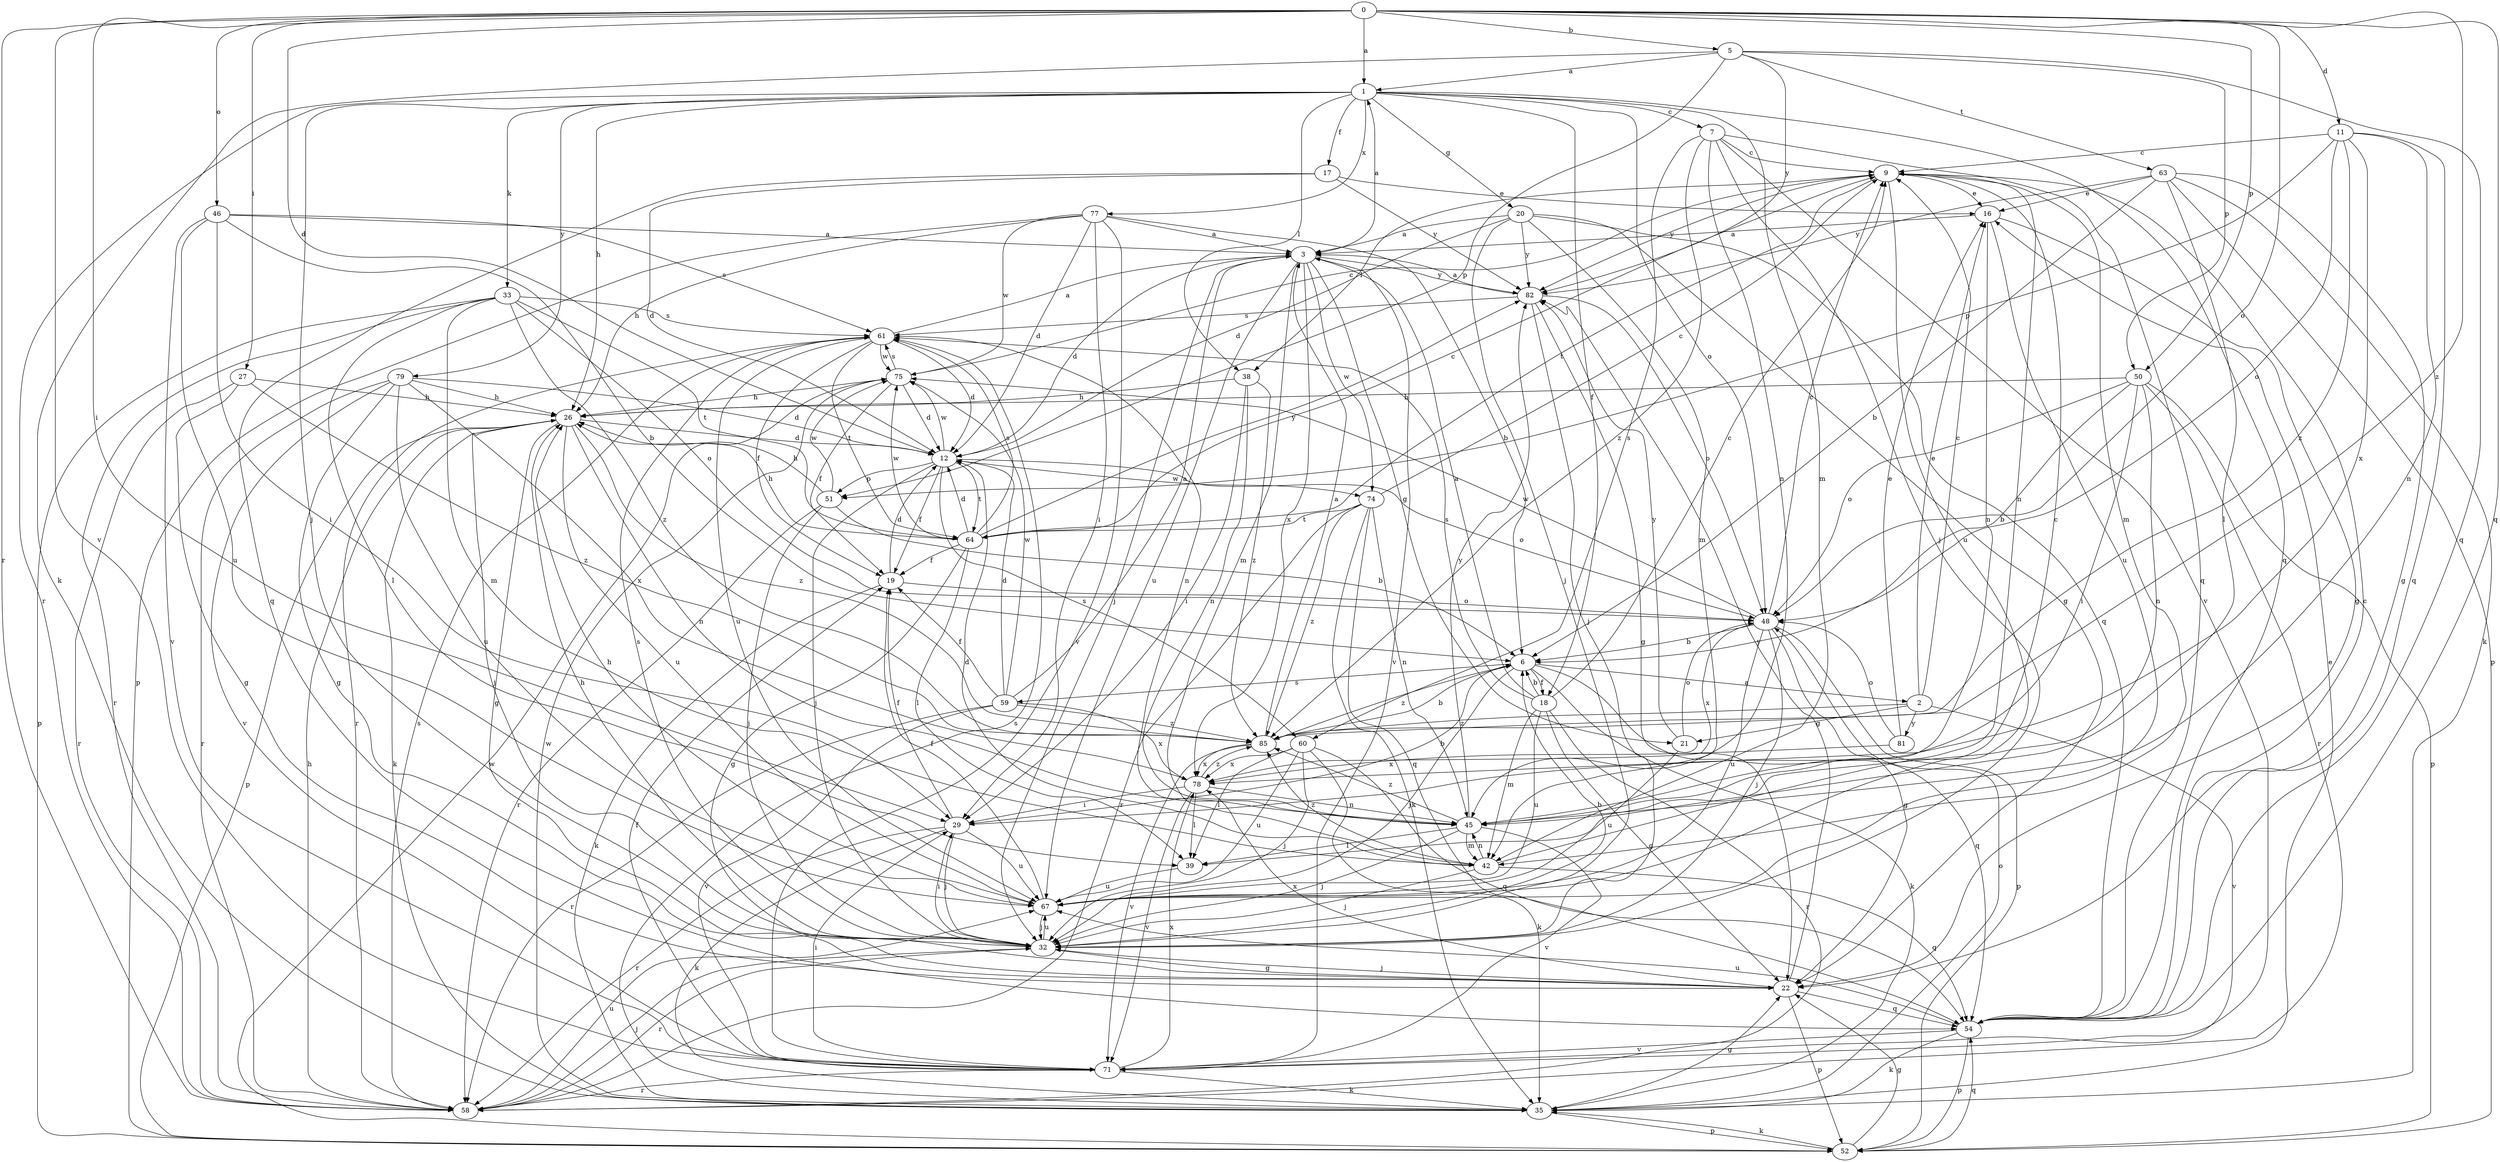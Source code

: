 strict digraph  {
0;
1;
2;
3;
5;
6;
7;
9;
11;
12;
16;
17;
18;
19;
20;
21;
22;
26;
27;
29;
32;
33;
35;
38;
39;
42;
45;
46;
48;
50;
51;
52;
54;
58;
59;
60;
61;
63;
64;
67;
71;
74;
75;
77;
78;
79;
81;
82;
85;
0 -> 1  [label=a];
0 -> 5  [label=b];
0 -> 11  [label=d];
0 -> 12  [label=d];
0 -> 27  [label=i];
0 -> 29  [label=i];
0 -> 46  [label=o];
0 -> 48  [label=o];
0 -> 50  [label=p];
0 -> 54  [label=q];
0 -> 58  [label=r];
0 -> 71  [label=v];
0 -> 85  [label=z];
1 -> 7  [label=c];
1 -> 17  [label=f];
1 -> 18  [label=f];
1 -> 20  [label=g];
1 -> 26  [label=h];
1 -> 32  [label=j];
1 -> 33  [label=k];
1 -> 38  [label=l];
1 -> 42  [label=m];
1 -> 48  [label=o];
1 -> 54  [label=q];
1 -> 58  [label=r];
1 -> 77  [label=x];
1 -> 79  [label=y];
2 -> 9  [label=c];
2 -> 16  [label=e];
2 -> 21  [label=g];
2 -> 71  [label=v];
2 -> 81  [label=y];
2 -> 85  [label=z];
3 -> 1  [label=a];
3 -> 12  [label=d];
3 -> 21  [label=g];
3 -> 32  [label=j];
3 -> 42  [label=m];
3 -> 67  [label=u];
3 -> 71  [label=v];
3 -> 74  [label=w];
3 -> 78  [label=x];
3 -> 82  [label=y];
5 -> 1  [label=a];
5 -> 35  [label=k];
5 -> 50  [label=p];
5 -> 51  [label=p];
5 -> 54  [label=q];
5 -> 63  [label=t];
5 -> 82  [label=y];
6 -> 2  [label=a];
6 -> 18  [label=f];
6 -> 32  [label=j];
6 -> 35  [label=k];
6 -> 54  [label=q];
6 -> 59  [label=s];
6 -> 85  [label=z];
7 -> 9  [label=c];
7 -> 32  [label=j];
7 -> 45  [label=n];
7 -> 54  [label=q];
7 -> 60  [label=s];
7 -> 71  [label=v];
7 -> 85  [label=z];
9 -> 16  [label=e];
9 -> 38  [label=l];
9 -> 42  [label=m];
9 -> 45  [label=n];
9 -> 64  [label=t];
9 -> 67  [label=u];
9 -> 82  [label=y];
11 -> 9  [label=c];
11 -> 45  [label=n];
11 -> 48  [label=o];
11 -> 51  [label=p];
11 -> 54  [label=q];
11 -> 78  [label=x];
11 -> 85  [label=z];
12 -> 19  [label=f];
12 -> 32  [label=j];
12 -> 48  [label=o];
12 -> 51  [label=p];
12 -> 60  [label=s];
12 -> 64  [label=t];
12 -> 74  [label=w];
12 -> 75  [label=w];
16 -> 3  [label=a];
16 -> 22  [label=g];
16 -> 45  [label=n];
16 -> 67  [label=u];
17 -> 12  [label=d];
17 -> 16  [label=e];
17 -> 54  [label=q];
17 -> 82  [label=y];
18 -> 3  [label=a];
18 -> 6  [label=b];
18 -> 9  [label=c];
18 -> 22  [label=g];
18 -> 42  [label=m];
18 -> 58  [label=r];
18 -> 61  [label=s];
18 -> 67  [label=u];
19 -> 12  [label=d];
19 -> 35  [label=k];
19 -> 48  [label=o];
20 -> 3  [label=a];
20 -> 12  [label=d];
20 -> 22  [label=g];
20 -> 32  [label=j];
20 -> 42  [label=m];
20 -> 54  [label=q];
20 -> 82  [label=y];
21 -> 48  [label=o];
21 -> 67  [label=u];
21 -> 82  [label=y];
22 -> 32  [label=j];
22 -> 52  [label=p];
22 -> 54  [label=q];
22 -> 78  [label=x];
22 -> 82  [label=y];
26 -> 12  [label=d];
26 -> 22  [label=g];
26 -> 32  [label=j];
26 -> 35  [label=k];
26 -> 45  [label=n];
26 -> 52  [label=p];
26 -> 67  [label=u];
26 -> 85  [label=z];
27 -> 22  [label=g];
27 -> 26  [label=h];
27 -> 58  [label=r];
27 -> 85  [label=z];
29 -> 6  [label=b];
29 -> 19  [label=f];
29 -> 32  [label=j];
29 -> 35  [label=k];
29 -> 58  [label=r];
29 -> 67  [label=u];
32 -> 6  [label=b];
32 -> 22  [label=g];
32 -> 26  [label=h];
32 -> 29  [label=i];
32 -> 58  [label=r];
32 -> 61  [label=s];
32 -> 67  [label=u];
33 -> 39  [label=l];
33 -> 42  [label=m];
33 -> 48  [label=o];
33 -> 52  [label=p];
33 -> 58  [label=r];
33 -> 61  [label=s];
33 -> 64  [label=t];
33 -> 85  [label=z];
35 -> 16  [label=e];
35 -> 22  [label=g];
35 -> 48  [label=o];
35 -> 52  [label=p];
35 -> 61  [label=s];
35 -> 75  [label=w];
38 -> 26  [label=h];
38 -> 29  [label=i];
38 -> 45  [label=n];
38 -> 85  [label=z];
39 -> 67  [label=u];
42 -> 9  [label=c];
42 -> 12  [label=d];
42 -> 32  [label=j];
42 -> 45  [label=n];
42 -> 54  [label=q];
42 -> 85  [label=z];
45 -> 32  [label=j];
45 -> 39  [label=l];
45 -> 42  [label=m];
45 -> 71  [label=v];
45 -> 82  [label=y];
45 -> 85  [label=z];
46 -> 3  [label=a];
46 -> 6  [label=b];
46 -> 29  [label=i];
46 -> 61  [label=s];
46 -> 67  [label=u];
46 -> 71  [label=v];
48 -> 6  [label=b];
48 -> 9  [label=c];
48 -> 22  [label=g];
48 -> 32  [label=j];
48 -> 52  [label=p];
48 -> 67  [label=u];
48 -> 75  [label=w];
48 -> 78  [label=x];
50 -> 6  [label=b];
50 -> 26  [label=h];
50 -> 29  [label=i];
50 -> 45  [label=n];
50 -> 48  [label=o];
50 -> 52  [label=p];
50 -> 58  [label=r];
51 -> 6  [label=b];
51 -> 26  [label=h];
51 -> 32  [label=j];
51 -> 58  [label=r];
51 -> 75  [label=w];
52 -> 22  [label=g];
52 -> 35  [label=k];
52 -> 54  [label=q];
52 -> 75  [label=w];
54 -> 9  [label=c];
54 -> 35  [label=k];
54 -> 52  [label=p];
54 -> 67  [label=u];
54 -> 71  [label=v];
58 -> 26  [label=h];
58 -> 32  [label=j];
58 -> 61  [label=s];
58 -> 67  [label=u];
59 -> 3  [label=a];
59 -> 12  [label=d];
59 -> 19  [label=f];
59 -> 58  [label=r];
59 -> 71  [label=v];
59 -> 75  [label=w];
59 -> 78  [label=x];
59 -> 85  [label=z];
60 -> 32  [label=j];
60 -> 35  [label=k];
60 -> 39  [label=l];
60 -> 54  [label=q];
60 -> 67  [label=u];
60 -> 78  [label=x];
61 -> 3  [label=a];
61 -> 12  [label=d];
61 -> 19  [label=f];
61 -> 45  [label=n];
61 -> 58  [label=r];
61 -> 64  [label=t];
61 -> 67  [label=u];
61 -> 75  [label=w];
63 -> 6  [label=b];
63 -> 16  [label=e];
63 -> 22  [label=g];
63 -> 35  [label=k];
63 -> 39  [label=l];
63 -> 52  [label=p];
63 -> 82  [label=y];
64 -> 9  [label=c];
64 -> 12  [label=d];
64 -> 19  [label=f];
64 -> 22  [label=g];
64 -> 26  [label=h];
64 -> 39  [label=l];
64 -> 61  [label=s];
64 -> 75  [label=w];
64 -> 82  [label=y];
67 -> 19  [label=f];
67 -> 26  [label=h];
67 -> 32  [label=j];
71 -> 19  [label=f];
71 -> 29  [label=i];
71 -> 35  [label=k];
71 -> 58  [label=r];
71 -> 78  [label=x];
74 -> 9  [label=c];
74 -> 35  [label=k];
74 -> 45  [label=n];
74 -> 54  [label=q];
74 -> 58  [label=r];
74 -> 64  [label=t];
74 -> 85  [label=z];
75 -> 9  [label=c];
75 -> 12  [label=d];
75 -> 19  [label=f];
75 -> 26  [label=h];
75 -> 61  [label=s];
77 -> 3  [label=a];
77 -> 6  [label=b];
77 -> 12  [label=d];
77 -> 26  [label=h];
77 -> 29  [label=i];
77 -> 52  [label=p];
77 -> 71  [label=v];
77 -> 75  [label=w];
78 -> 29  [label=i];
78 -> 39  [label=l];
78 -> 45  [label=n];
78 -> 71  [label=v];
78 -> 85  [label=z];
79 -> 12  [label=d];
79 -> 22  [label=g];
79 -> 26  [label=h];
79 -> 58  [label=r];
79 -> 67  [label=u];
79 -> 71  [label=v];
79 -> 78  [label=x];
81 -> 16  [label=e];
81 -> 48  [label=o];
81 -> 78  [label=x];
82 -> 3  [label=a];
82 -> 22  [label=g];
82 -> 32  [label=j];
82 -> 48  [label=o];
82 -> 61  [label=s];
85 -> 3  [label=a];
85 -> 6  [label=b];
85 -> 71  [label=v];
85 -> 78  [label=x];
}
